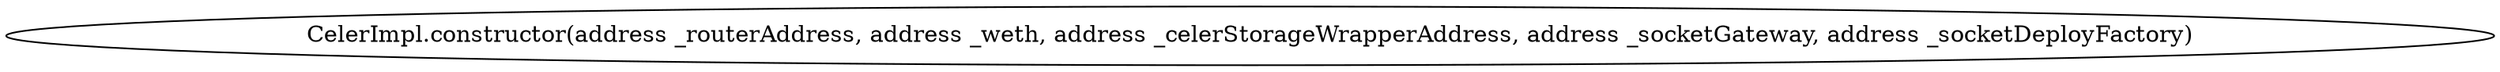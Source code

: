 digraph "" {
	graph [bb="0,0,1263,36"];
	node [label="\N"];
	"CelerImpl.constructor(address _routerAddress, address _weth, address _celerStorageWrapperAddress, address _socketGateway, address _\
socketDeployFactory)"	 [height=0.5,
		pos="631.5,18",
		width=17.542];
}
